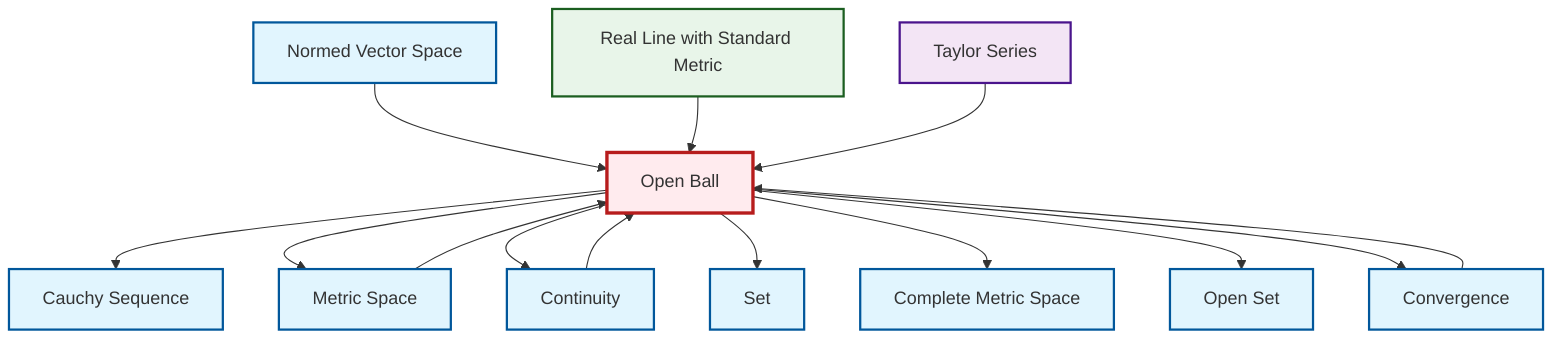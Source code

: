graph TD
    classDef definition fill:#e1f5fe,stroke:#01579b,stroke-width:2px
    classDef theorem fill:#f3e5f5,stroke:#4a148c,stroke-width:2px
    classDef axiom fill:#fff3e0,stroke:#e65100,stroke-width:2px
    classDef example fill:#e8f5e9,stroke:#1b5e20,stroke-width:2px
    classDef current fill:#ffebee,stroke:#b71c1c,stroke-width:3px
    def-complete-metric-space["Complete Metric Space"]:::definition
    def-open-ball["Open Ball"]:::definition
    def-set["Set"]:::definition
    ex-real-line-metric["Real Line with Standard Metric"]:::example
    def-cauchy-sequence["Cauchy Sequence"]:::definition
    def-open-set["Open Set"]:::definition
    def-normed-vector-space["Normed Vector Space"]:::definition
    def-metric-space["Metric Space"]:::definition
    def-convergence["Convergence"]:::definition
    def-continuity["Continuity"]:::definition
    thm-taylor-series["Taylor Series"]:::theorem
    def-open-ball --> def-cauchy-sequence
    def-metric-space --> def-open-ball
    def-normed-vector-space --> def-open-ball
    def-open-ball --> def-metric-space
    def-open-ball --> def-continuity
    def-open-ball --> def-set
    def-open-ball --> def-complete-metric-space
    ex-real-line-metric --> def-open-ball
    thm-taylor-series --> def-open-ball
    def-open-ball --> def-open-set
    def-open-ball --> def-convergence
    def-convergence --> def-open-ball
    def-continuity --> def-open-ball
    class def-open-ball current
